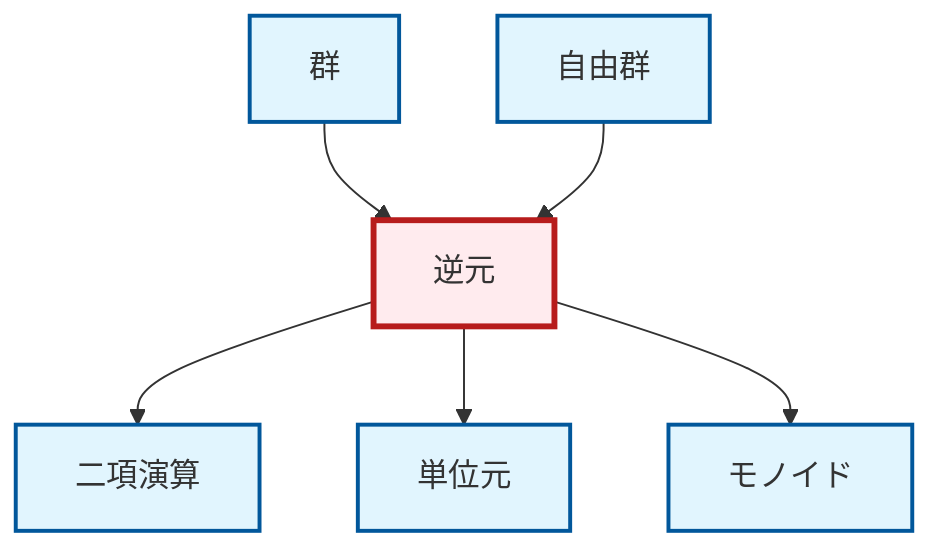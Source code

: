 graph TD
    classDef definition fill:#e1f5fe,stroke:#01579b,stroke-width:2px
    classDef theorem fill:#f3e5f5,stroke:#4a148c,stroke-width:2px
    classDef axiom fill:#fff3e0,stroke:#e65100,stroke-width:2px
    classDef example fill:#e8f5e9,stroke:#1b5e20,stroke-width:2px
    classDef current fill:#ffebee,stroke:#b71c1c,stroke-width:3px
    def-inverse-element["逆元"]:::definition
    def-identity-element["単位元"]:::definition
    def-binary-operation["二項演算"]:::definition
    def-group["群"]:::definition
    def-monoid["モノイド"]:::definition
    def-free-group["自由群"]:::definition
    def-group --> def-inverse-element
    def-inverse-element --> def-binary-operation
    def-free-group --> def-inverse-element
    def-inverse-element --> def-identity-element
    def-inverse-element --> def-monoid
    class def-inverse-element current
